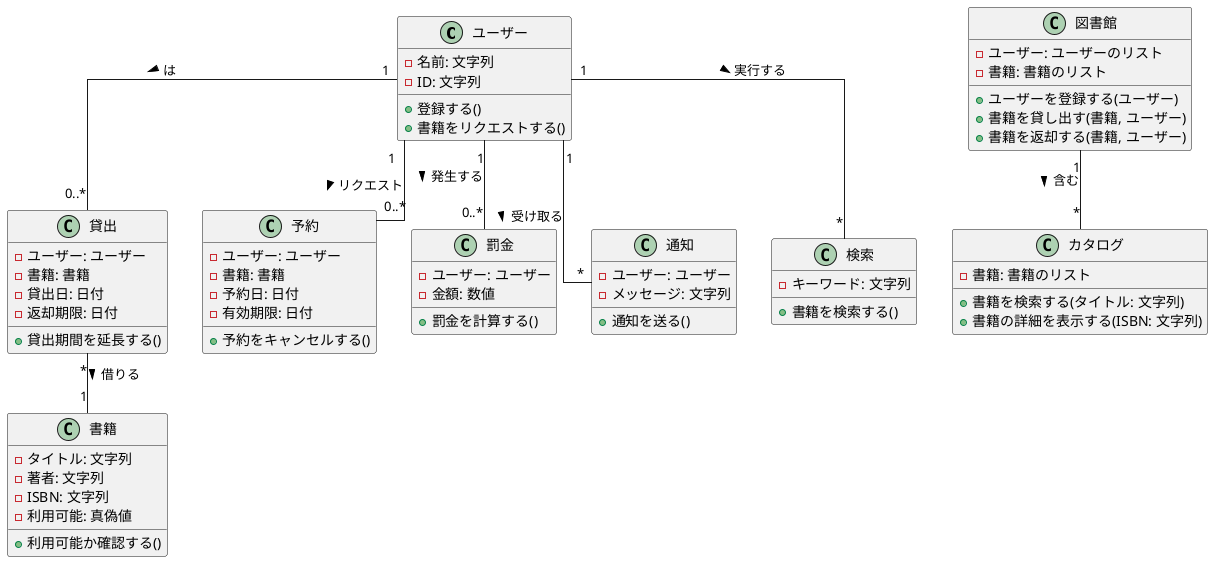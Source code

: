 @startuml
skinparam linetype ortho

class ユーザー {
    -名前: 文字列
    -ID: 文字列
    +登録する()
    +書籍をリクエストする()
}

class 書籍 {
    -タイトル: 文字列
    -著者: 文字列
    -ISBN: 文字列
    -利用可能: 真偽値
    +利用可能か確認する()
}

class 図書館 {
    -ユーザー: ユーザーのリスト
    -書籍: 書籍のリスト
    +ユーザーを登録する(ユーザー)
    +書籍を貸し出す(書籍, ユーザー)
    +書籍を返却する(書籍, ユーザー)
}

class 貸出 {
    -ユーザー: ユーザー
    -書籍: 書籍
    -貸出日: 日付
    -返却期限: 日付
    +貸出期間を延長する()
}

class 予約 {
    -ユーザー: ユーザー
    -書籍: 書籍
    -予約日: 日付
    -有効期限: 日付
    +予約をキャンセルする()
}

class カタログ {
    -書籍: 書籍のリスト
    +書籍を検索する(タイトル: 文字列)
    +書籍の詳細を表示する(ISBN: 文字列)
}

class 罰金 {
    -ユーザー: ユーザー
    -金額: 数値
    +罰金を計算する()
}

class 通知 {
    -ユーザー: ユーザー
    -メッセージ: 文字列
    +通知を送る()
}

class 検索 {
    -キーワード: 文字列
    +書籍を検索する()
}

ユーザー "1" -- "0..*" 貸出 : は >
貸出 "*" -- "1" 書籍 : 借りる >
ユーザー "1" -- "0..*" 予約 : リクエスト >
ユーザー "1" -- "0..*" 罰金 : 発生する >
図書館 "1" -- "*" カタログ : 含む >
ユーザー "1" -- "*" 通知 : 受け取る >
ユーザー "1" -- "*" 検索 : 実行する >

@enduml
